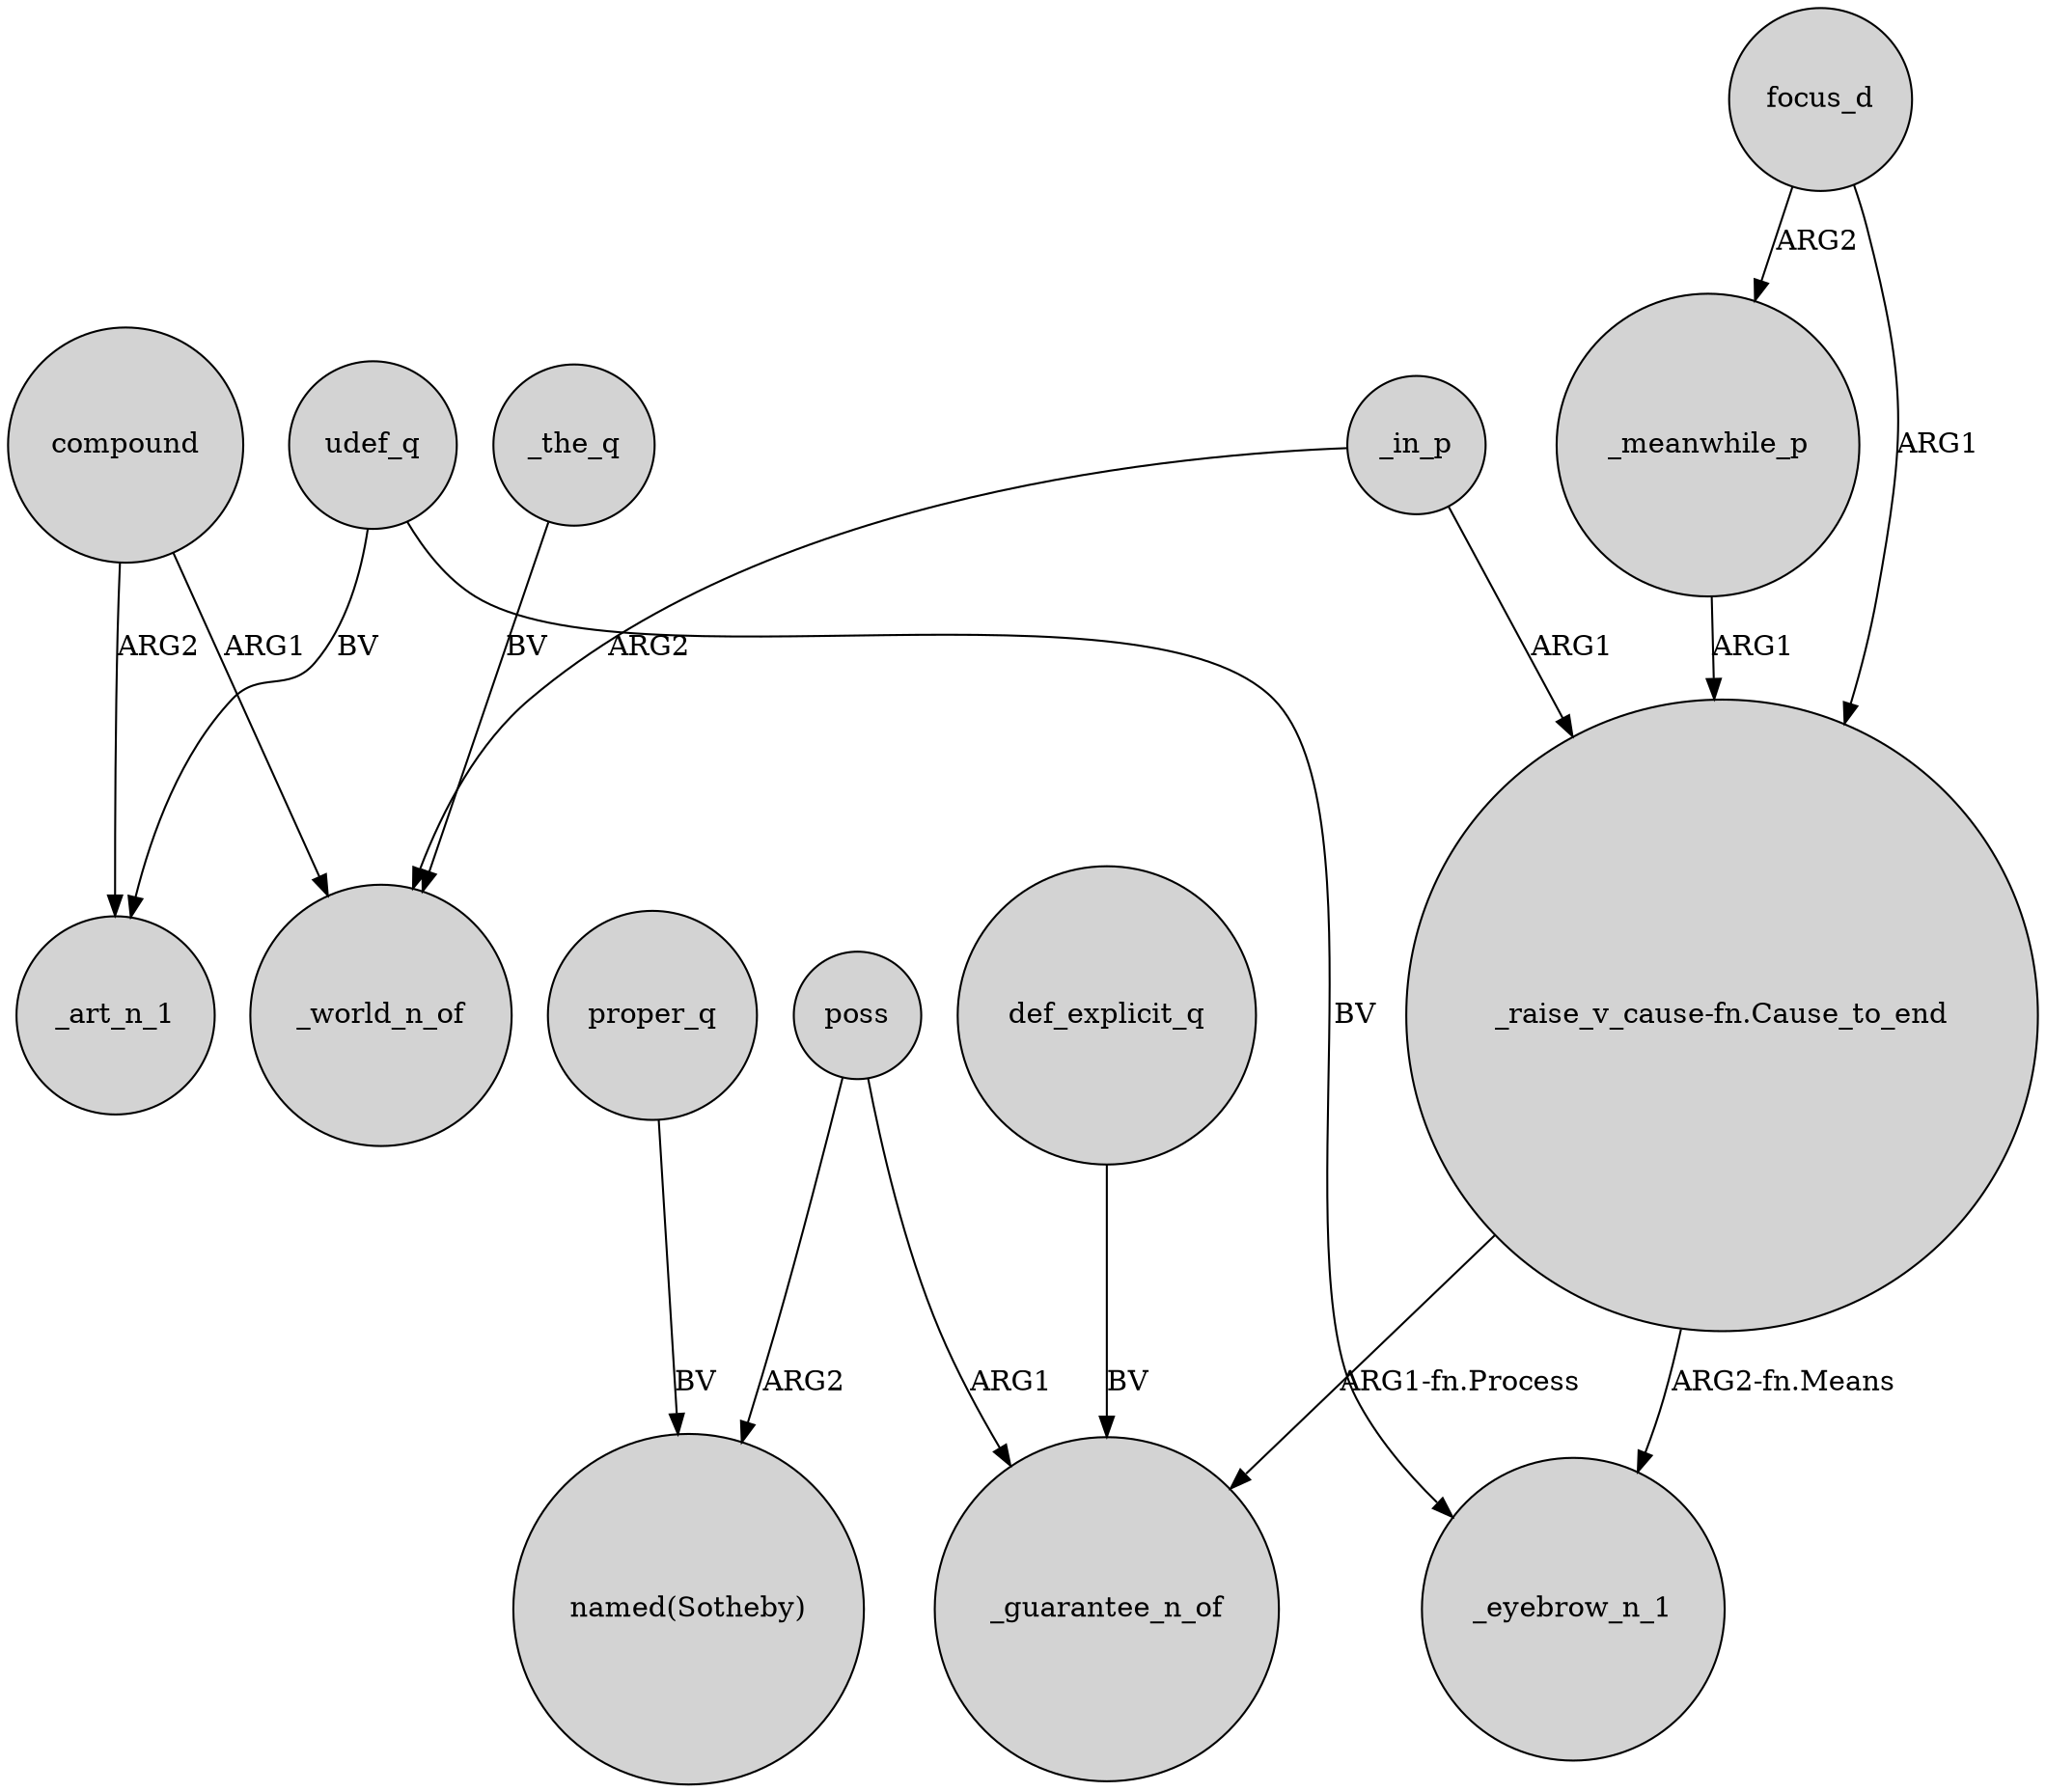 digraph {
	node [shape=circle style=filled]
	compound -> _world_n_of [label=ARG1]
	_in_p -> "_raise_v_cause-fn.Cause_to_end" [label=ARG1]
	udef_q -> _art_n_1 [label=BV]
	compound -> _art_n_1 [label=ARG2]
	focus_d -> "_raise_v_cause-fn.Cause_to_end" [label=ARG1]
	focus_d -> _meanwhile_p [label=ARG2]
	poss -> _guarantee_n_of [label=ARG1]
	def_explicit_q -> _guarantee_n_of [label=BV]
	"_raise_v_cause-fn.Cause_to_end" -> _guarantee_n_of [label="ARG1-fn.Process"]
	"_raise_v_cause-fn.Cause_to_end" -> _eyebrow_n_1 [label="ARG2-fn.Means"]
	_meanwhile_p -> "_raise_v_cause-fn.Cause_to_end" [label=ARG1]
	poss -> "named(Sotheby)" [label=ARG2]
	_in_p -> _world_n_of [label=ARG2]
	udef_q -> _eyebrow_n_1 [label=BV]
	_the_q -> _world_n_of [label=BV]
	proper_q -> "named(Sotheby)" [label=BV]
}
